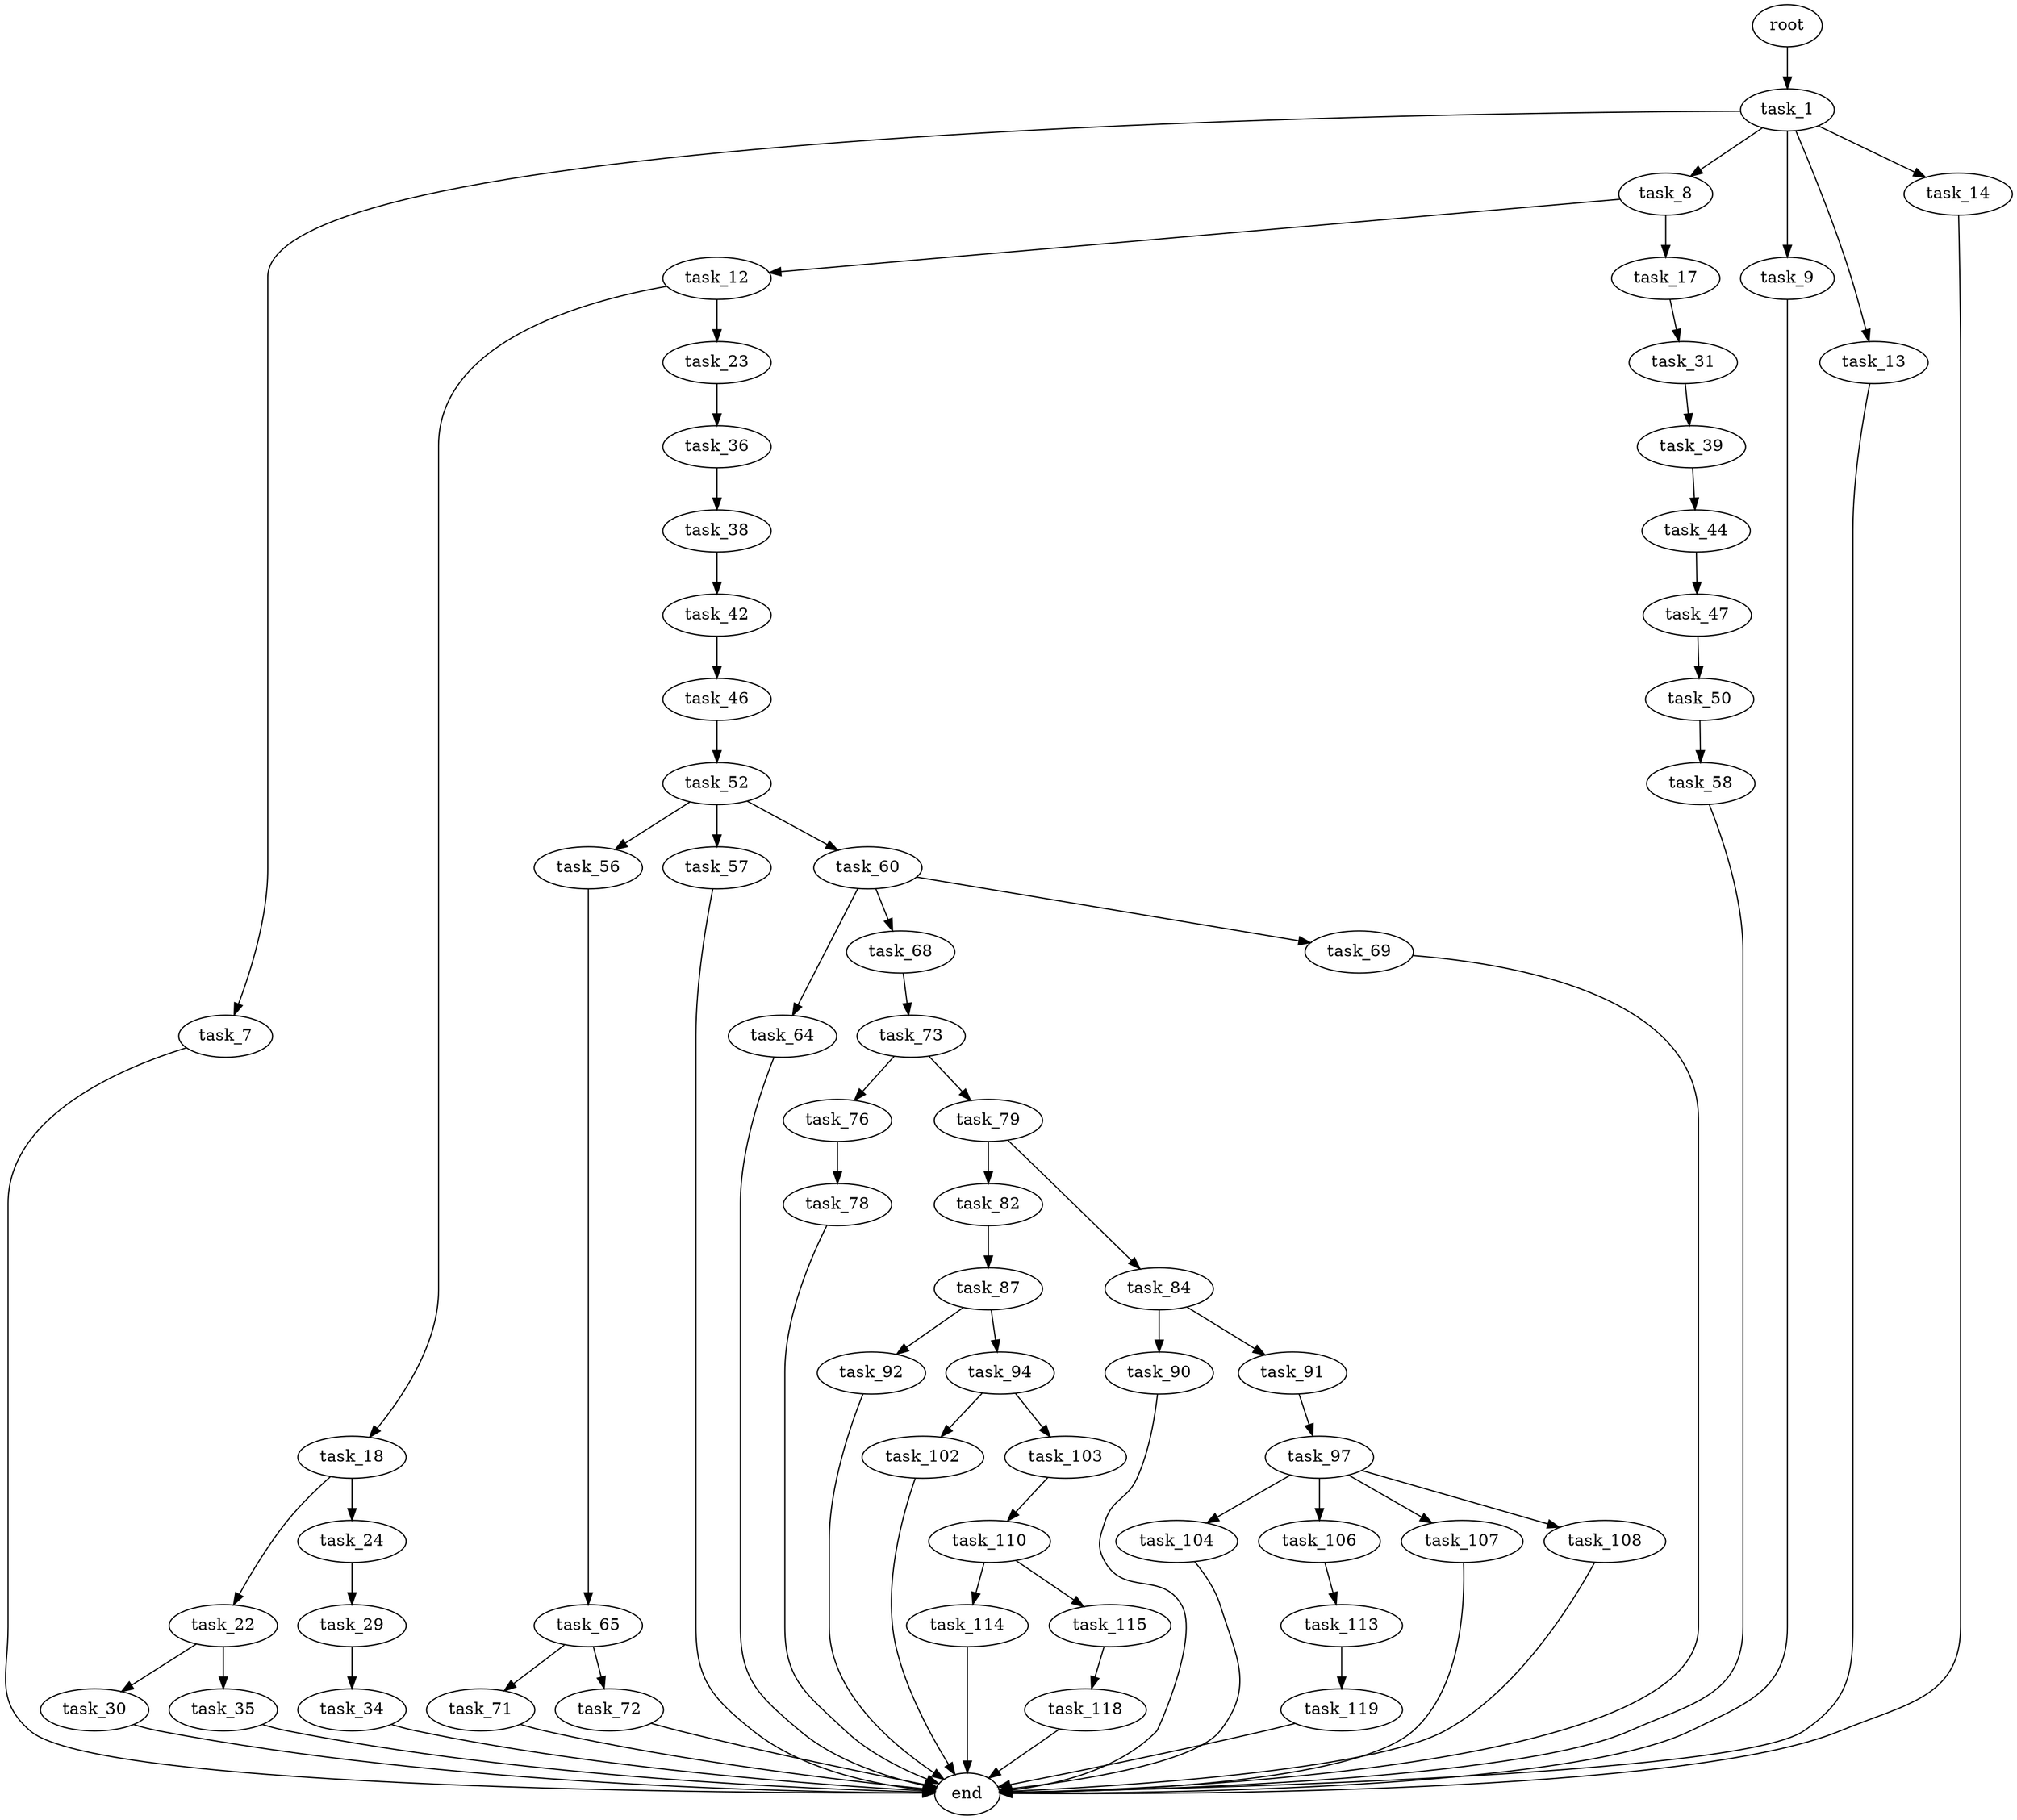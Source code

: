 digraph G {
  root [size="0.000000"];
  task_1 [size="1073741824000.000000"];
  task_7 [size="682988551013.000000"];
  task_8 [size="231928233984.000000"];
  task_9 [size="134217728000.000000"];
  task_13 [size="8517047445.000000"];
  task_14 [size="1073741824000.000000"];
  end [size="0.000000"];
  task_12 [size="531056062368.000000"];
  task_17 [size="68719476736.000000"];
  task_18 [size="141037808628.000000"];
  task_23 [size="64057279212.000000"];
  task_31 [size="64682448433.000000"];
  task_22 [size="549755813888.000000"];
  task_24 [size="231928233984.000000"];
  task_30 [size="201931729279.000000"];
  task_35 [size="14099295716.000000"];
  task_36 [size="10791824558.000000"];
  task_29 [size="8183957878.000000"];
  task_34 [size="179918134403.000000"];
  task_39 [size="408577862237.000000"];
  task_38 [size="14862878709.000000"];
  task_42 [size="9634767828.000000"];
  task_44 [size="177197743740.000000"];
  task_46 [size="368293445632.000000"];
  task_47 [size="46070246863.000000"];
  task_52 [size="9486423529.000000"];
  task_50 [size="368293445632.000000"];
  task_58 [size="18719432164.000000"];
  task_56 [size="39158084312.000000"];
  task_57 [size="8589934592.000000"];
  task_60 [size="44375300610.000000"];
  task_65 [size="6546934647.000000"];
  task_64 [size="549755813888.000000"];
  task_68 [size="549755813888.000000"];
  task_69 [size="1399322506.000000"];
  task_71 [size="28991029248.000000"];
  task_72 [size="782757789696.000000"];
  task_73 [size="549755813888.000000"];
  task_76 [size="231928233984.000000"];
  task_79 [size="21864749119.000000"];
  task_78 [size="2028136780.000000"];
  task_82 [size="778317144796.000000"];
  task_84 [size="1280185017087.000000"];
  task_87 [size="134217728000.000000"];
  task_90 [size="55447486440.000000"];
  task_91 [size="291383643.000000"];
  task_92 [size="66580964628.000000"];
  task_94 [size="566577658324.000000"];
  task_97 [size="42064353772.000000"];
  task_102 [size="312290039333.000000"];
  task_103 [size="28991029248.000000"];
  task_104 [size="134217728000.000000"];
  task_106 [size="15053295736.000000"];
  task_107 [size="134217728000.000000"];
  task_108 [size="28394322519.000000"];
  task_110 [size="17581672171.000000"];
  task_113 [size="35303335224.000000"];
  task_114 [size="68719476736.000000"];
  task_115 [size="13529496238.000000"];
  task_119 [size="121185306381.000000"];
  task_118 [size="24584659931.000000"];

  root -> task_1 [size="1.000000"];
  task_1 -> task_7 [size="838860800.000000"];
  task_1 -> task_8 [size="838860800.000000"];
  task_1 -> task_9 [size="838860800.000000"];
  task_1 -> task_13 [size="838860800.000000"];
  task_1 -> task_14 [size="838860800.000000"];
  task_7 -> end [size="1.000000"];
  task_8 -> task_12 [size="301989888.000000"];
  task_8 -> task_17 [size="301989888.000000"];
  task_9 -> end [size="1.000000"];
  task_13 -> end [size="1.000000"];
  task_14 -> end [size="1.000000"];
  task_12 -> task_18 [size="536870912.000000"];
  task_12 -> task_23 [size="536870912.000000"];
  task_17 -> task_31 [size="134217728.000000"];
  task_18 -> task_22 [size="134217728.000000"];
  task_18 -> task_24 [size="134217728.000000"];
  task_23 -> task_36 [size="134217728.000000"];
  task_31 -> task_39 [size="301989888.000000"];
  task_22 -> task_30 [size="536870912.000000"];
  task_22 -> task_35 [size="536870912.000000"];
  task_24 -> task_29 [size="301989888.000000"];
  task_30 -> end [size="1.000000"];
  task_35 -> end [size="1.000000"];
  task_36 -> task_38 [size="536870912.000000"];
  task_29 -> task_34 [size="134217728.000000"];
  task_34 -> end [size="1.000000"];
  task_39 -> task_44 [size="411041792.000000"];
  task_38 -> task_42 [size="301989888.000000"];
  task_42 -> task_46 [size="838860800.000000"];
  task_44 -> task_47 [size="134217728.000000"];
  task_46 -> task_52 [size="411041792.000000"];
  task_47 -> task_50 [size="33554432.000000"];
  task_52 -> task_56 [size="33554432.000000"];
  task_52 -> task_57 [size="33554432.000000"];
  task_52 -> task_60 [size="33554432.000000"];
  task_50 -> task_58 [size="411041792.000000"];
  task_58 -> end [size="1.000000"];
  task_56 -> task_65 [size="838860800.000000"];
  task_57 -> end [size="1.000000"];
  task_60 -> task_64 [size="33554432.000000"];
  task_60 -> task_68 [size="33554432.000000"];
  task_60 -> task_69 [size="33554432.000000"];
  task_65 -> task_71 [size="134217728.000000"];
  task_65 -> task_72 [size="134217728.000000"];
  task_64 -> end [size="1.000000"];
  task_68 -> task_73 [size="536870912.000000"];
  task_69 -> end [size="1.000000"];
  task_71 -> end [size="1.000000"];
  task_72 -> end [size="1.000000"];
  task_73 -> task_76 [size="536870912.000000"];
  task_73 -> task_79 [size="536870912.000000"];
  task_76 -> task_78 [size="301989888.000000"];
  task_79 -> task_82 [size="679477248.000000"];
  task_79 -> task_84 [size="679477248.000000"];
  task_78 -> end [size="1.000000"];
  task_82 -> task_87 [size="679477248.000000"];
  task_84 -> task_90 [size="838860800.000000"];
  task_84 -> task_91 [size="838860800.000000"];
  task_87 -> task_92 [size="209715200.000000"];
  task_87 -> task_94 [size="209715200.000000"];
  task_90 -> end [size="1.000000"];
  task_91 -> task_97 [size="33554432.000000"];
  task_92 -> end [size="1.000000"];
  task_94 -> task_102 [size="411041792.000000"];
  task_94 -> task_103 [size="411041792.000000"];
  task_97 -> task_104 [size="679477248.000000"];
  task_97 -> task_106 [size="679477248.000000"];
  task_97 -> task_107 [size="679477248.000000"];
  task_97 -> task_108 [size="679477248.000000"];
  task_102 -> end [size="1.000000"];
  task_103 -> task_110 [size="75497472.000000"];
  task_104 -> end [size="1.000000"];
  task_106 -> task_113 [size="75497472.000000"];
  task_107 -> end [size="1.000000"];
  task_108 -> end [size="1.000000"];
  task_110 -> task_114 [size="33554432.000000"];
  task_110 -> task_115 [size="33554432.000000"];
  task_113 -> task_119 [size="134217728.000000"];
  task_114 -> end [size="1.000000"];
  task_115 -> task_118 [size="301989888.000000"];
  task_119 -> end [size="1.000000"];
  task_118 -> end [size="1.000000"];
}
